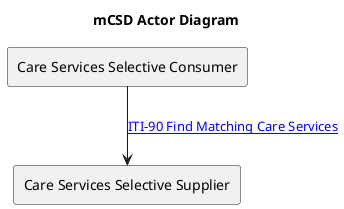 @startuml
' https://github.com/IHE/ITI.mCSD/blob/main/input/images-source/ActorsAndTransactions.plantuml
title mCSD Actor Diagram
agent "Care Services Selective Supplier" as SelectiveSupplier
agent "Care Services Selective Consumer" as SelectiveConsumer
SelectiveConsumer -down-> SelectiveSupplier : "[[iti-90.html ITI-90 Find Matching Care Services]]"
@enduml